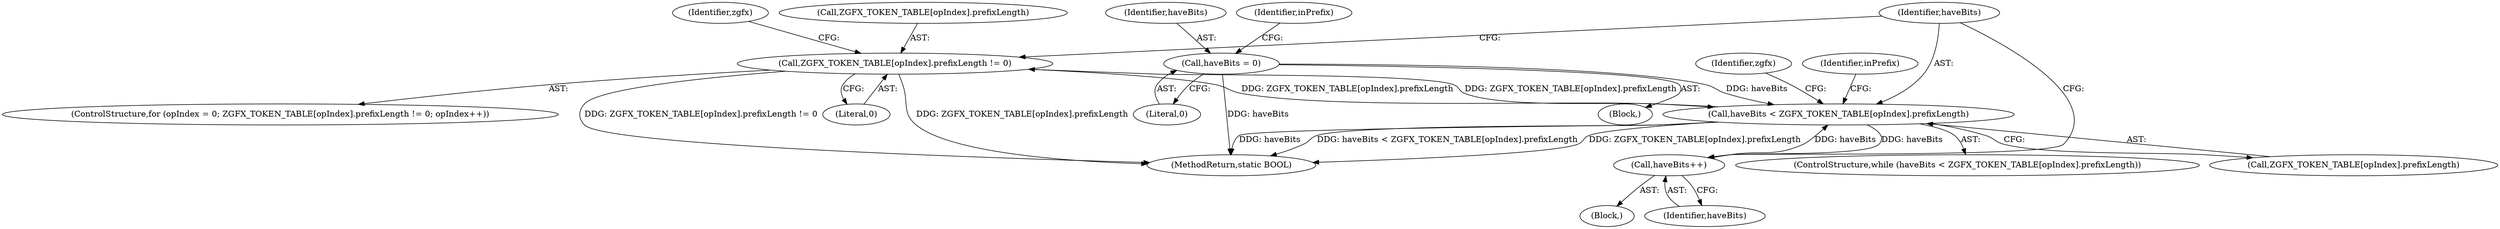 digraph "0_FreeRDP_602f4a2e14b41703b5f431de3154cd46a5750a2d_0@array" {
"1000231" [label="(Call,ZGFX_TOKEN_TABLE[opIndex].prefixLength != 0)"];
"1000242" [label="(Call,haveBits < ZGFX_TOKEN_TABLE[opIndex].prefixLength)"];
"1000262" [label="(Call,haveBits++)"];
"1000221" [label="(Call,haveBits = 0)"];
"1000231" [label="(Call,ZGFX_TOKEN_TABLE[opIndex].prefixLength != 0)"];
"1000227" [label="(ControlStructure,for (opIndex = 0; ZGFX_TOKEN_TABLE[opIndex].prefixLength != 0; opIndex++))"];
"1000242" [label="(Call,haveBits < ZGFX_TOKEN_TABLE[opIndex].prefixLength)"];
"1000251" [label="(Identifier,zgfx)"];
"1000221" [label="(Call,haveBits = 0)"];
"1000249" [label="(Block,)"];
"1000243" [label="(Identifier,haveBits)"];
"1000237" [label="(Literal,0)"];
"1000244" [label="(Call,ZGFX_TOKEN_TABLE[opIndex].prefixLength)"];
"1000263" [label="(Identifier,haveBits)"];
"1000225" [label="(Identifier,inPrefix)"];
"1000223" [label="(Literal,0)"];
"1000218" [label="(Identifier,zgfx)"];
"1000266" [label="(Identifier,inPrefix)"];
"1000232" [label="(Call,ZGFX_TOKEN_TABLE[opIndex].prefixLength)"];
"1000231" [label="(Call,ZGFX_TOKEN_TABLE[opIndex].prefixLength != 0)"];
"1000241" [label="(ControlStructure,while (haveBits < ZGFX_TOKEN_TABLE[opIndex].prefixLength))"];
"1000222" [label="(Identifier,haveBits)"];
"1000220" [label="(Block,)"];
"1000501" [label="(MethodReturn,static BOOL)"];
"1000262" [label="(Call,haveBits++)"];
"1000231" -> "1000227"  [label="AST: "];
"1000231" -> "1000237"  [label="CFG: "];
"1000232" -> "1000231"  [label="AST: "];
"1000237" -> "1000231"  [label="AST: "];
"1000218" -> "1000231"  [label="CFG: "];
"1000243" -> "1000231"  [label="CFG: "];
"1000231" -> "1000501"  [label="DDG: ZGFX_TOKEN_TABLE[opIndex].prefixLength != 0"];
"1000231" -> "1000501"  [label="DDG: ZGFX_TOKEN_TABLE[opIndex].prefixLength"];
"1000242" -> "1000231"  [label="DDG: ZGFX_TOKEN_TABLE[opIndex].prefixLength"];
"1000231" -> "1000242"  [label="DDG: ZGFX_TOKEN_TABLE[opIndex].prefixLength"];
"1000242" -> "1000241"  [label="AST: "];
"1000242" -> "1000244"  [label="CFG: "];
"1000243" -> "1000242"  [label="AST: "];
"1000244" -> "1000242"  [label="AST: "];
"1000251" -> "1000242"  [label="CFG: "];
"1000266" -> "1000242"  [label="CFG: "];
"1000242" -> "1000501"  [label="DDG: haveBits < ZGFX_TOKEN_TABLE[opIndex].prefixLength"];
"1000242" -> "1000501"  [label="DDG: ZGFX_TOKEN_TABLE[opIndex].prefixLength"];
"1000242" -> "1000501"  [label="DDG: haveBits"];
"1000262" -> "1000242"  [label="DDG: haveBits"];
"1000221" -> "1000242"  [label="DDG: haveBits"];
"1000242" -> "1000262"  [label="DDG: haveBits"];
"1000262" -> "1000249"  [label="AST: "];
"1000262" -> "1000263"  [label="CFG: "];
"1000263" -> "1000262"  [label="AST: "];
"1000243" -> "1000262"  [label="CFG: "];
"1000221" -> "1000220"  [label="AST: "];
"1000221" -> "1000223"  [label="CFG: "];
"1000222" -> "1000221"  [label="AST: "];
"1000223" -> "1000221"  [label="AST: "];
"1000225" -> "1000221"  [label="CFG: "];
"1000221" -> "1000501"  [label="DDG: haveBits"];
}
